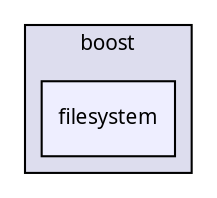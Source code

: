 digraph "Solution/Solution/Alicorn/include/alicorn/extension/boost/filesystem" {
  compound=true
  node [ fontsize="10", fontname="Verdana"];
  edge [ labelfontsize="10", labelfontname="Verdana"];
  subgraph clusterdir_97998f6cbd155b4c7d660a6d8bea9d3d {
    graph [ bgcolor="#ddddee", pencolor="black", label="boost" fontname="Verdana", fontsize="10", URL="dir_97998f6cbd155b4c7d660a6d8bea9d3d.html"]
  dir_3ee5c65f533bcbff7db7473705388476 [shape=box, label="filesystem", style="filled", fillcolor="#eeeeff", pencolor="black", URL="dir_3ee5c65f533bcbff7db7473705388476.html"];
  }
}
